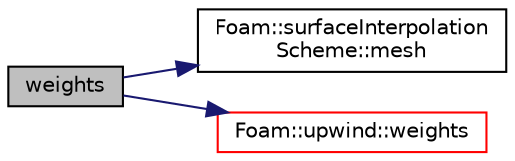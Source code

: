 digraph "weights"
{
  bgcolor="transparent";
  edge [fontname="Helvetica",fontsize="10",labelfontname="Helvetica",labelfontsize="10"];
  node [fontname="Helvetica",fontsize="10",shape=record];
  rankdir="LR";
  Node11 [label="weights",height=0.2,width=0.4,color="black", fillcolor="grey75", style="filled", fontcolor="black"];
  Node11 -> Node12 [color="midnightblue",fontsize="10",style="solid",fontname="Helvetica"];
  Node12 [label="Foam::surfaceInterpolation\lScheme::mesh",height=0.2,width=0.4,color="black",URL="$a24109.html#a470f06cfb9b6ee887cd85d63de275607",tooltip="Return mesh reference. "];
  Node11 -> Node13 [color="midnightblue",fontsize="10",style="solid",fontname="Helvetica"];
  Node13 [label="Foam::upwind::weights",height=0.2,width=0.4,color="red",URL="$a23913.html#a46909285c6e43260aec062b424b0b741",tooltip="Return the interpolation weighting factors. "];
}
